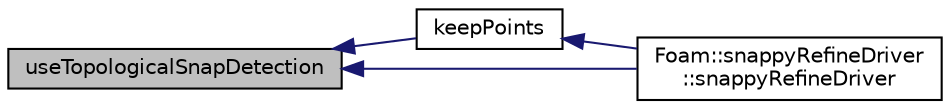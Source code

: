 digraph "useTopologicalSnapDetection"
{
  bgcolor="transparent";
  edge [fontname="Helvetica",fontsize="10",labelfontname="Helvetica",labelfontsize="10"];
  node [fontname="Helvetica",fontsize="10",shape=record];
  rankdir="LR";
  Node1 [label="useTopologicalSnapDetection",height=0.2,width=0.4,color="black", fillcolor="grey75", style="filled", fontcolor="black"];
  Node1 -> Node2 [dir="back",color="midnightblue",fontsize="10",style="solid",fontname="Helvetica"];
  Node2 [label="keepPoints",height=0.2,width=0.4,color="black",URL="$a02162.html#af12b7d2b3845ade44d29be80654dc33e",tooltip="Areas to keep. "];
  Node2 -> Node3 [dir="back",color="midnightblue",fontsize="10",style="solid",fontname="Helvetica"];
  Node3 [label="Foam::snappyRefineDriver\l::snappyRefineDriver",height=0.2,width=0.4,color="black",URL="$a02427.html#a5675da79b1a5d194aa113611d3b9e024",tooltip="Construct from components. "];
  Node1 -> Node3 [dir="back",color="midnightblue",fontsize="10",style="solid",fontname="Helvetica"];
}
